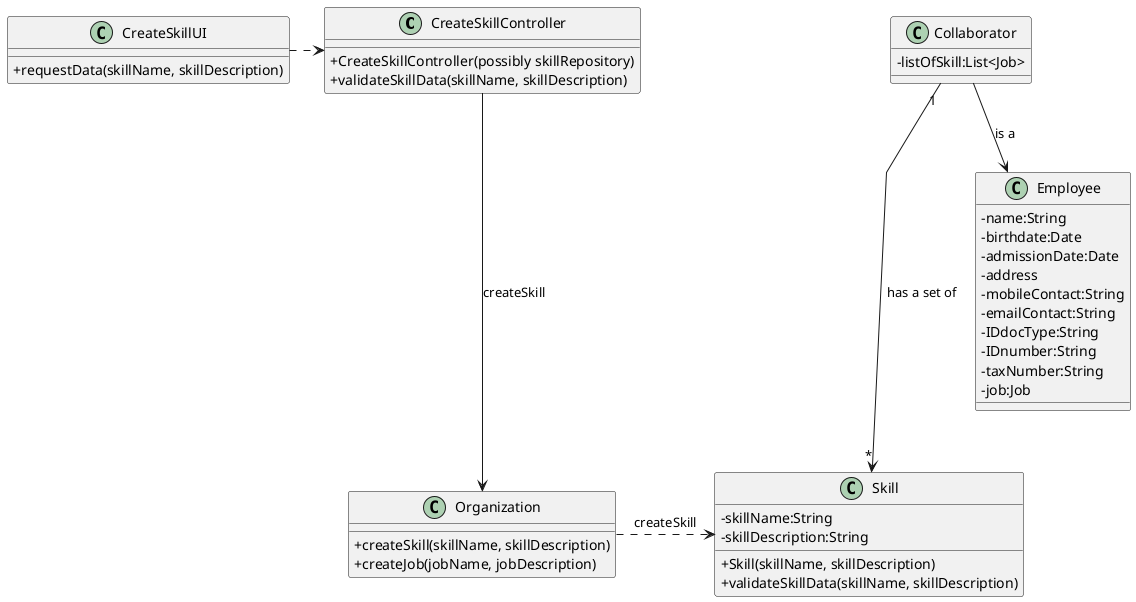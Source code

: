 @startuml
'skinparam monochrome true
skinparam packageStyle rectangle
skinparam shadowing false
skinparam linetype polyline
'skinparam linetype orto

skinparam classAttributeIconSize 0

'left to right direction

class CreateSkillController {
    + CreateSkillController(possibly skillRepository)
    + validateSkillData(skillName, skillDescription)

}


class CreateSkillUI {
    +requestData(skillName, skillDescription)
}


class Employee{
    -name:String
    -birthdate:Date
    -admissionDate:Date
    -address
    -mobileContact:String
    -emailContact:String
    -IDdocType:String
    -IDnumber:String
    -taxNumber:String
    -job:Job

}

class Collaborator {
    -listOfSkill:List<Job>
}

class Organization {
    +createSkill(skillName, skillDescription)
    +createJob(jobName, jobDescription)
}


class Skill {
    -skillName:String
    -skillDescription:String

    +Skill(skillName, skillDescription)
    +validateSkillData(skillName, skillDescription)
}

CreateSkillUI .> CreateSkillController
Collaborator "1" ---> "*" Skill : has a set of
CreateSkillController --->  Organization : createSkill
Organization .> Skill : createSkill
Collaborator --> Employee : is a

@enduml
